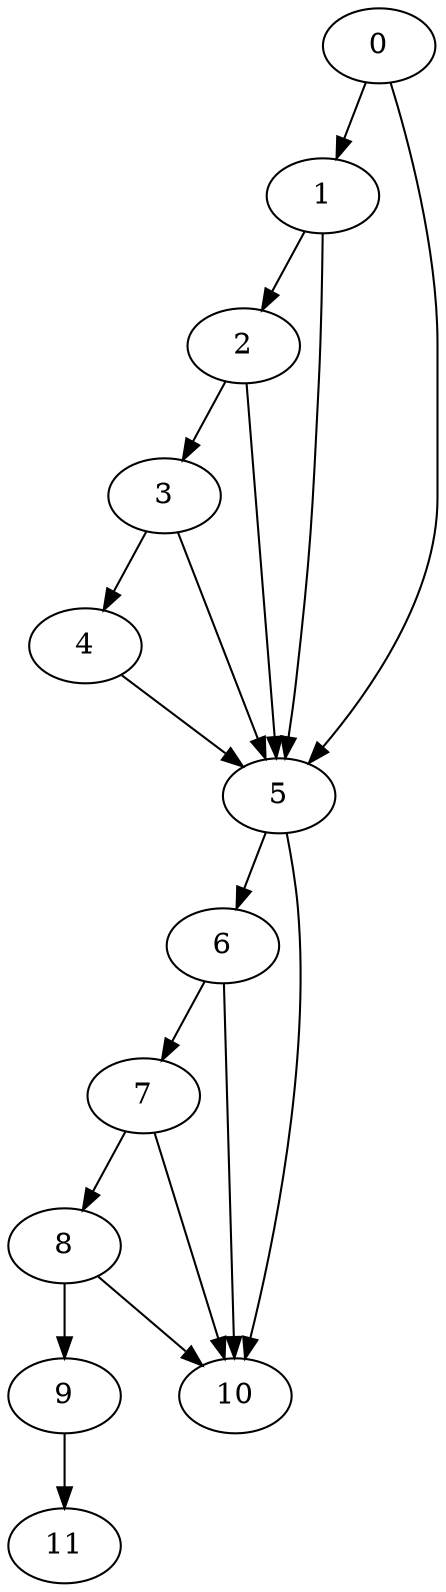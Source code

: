 digraph {
	0
	1
	2
	3
	4
	5
	6
	7
	8
	9
	10
	11
	6 -> 7
	7 -> 10
	8 -> 10
	5 -> 10
	6 -> 10
	0 -> 1
	1 -> 2
	2 -> 3
	3 -> 4
	5 -> 6
	9 -> 11
	4 -> 5
	0 -> 5
	1 -> 5
	2 -> 5
	3 -> 5
	7 -> 8
	8 -> 9
}
